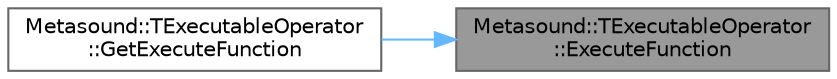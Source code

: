 digraph "Metasound::TExecutableOperator::ExecuteFunction"
{
 // INTERACTIVE_SVG=YES
 // LATEX_PDF_SIZE
  bgcolor="transparent";
  edge [fontname=Helvetica,fontsize=10,labelfontname=Helvetica,labelfontsize=10];
  node [fontname=Helvetica,fontsize=10,shape=box,height=0.2,width=0.4];
  rankdir="RL";
  Node1 [id="Node000001",label="Metasound::TExecutableOperator\l::ExecuteFunction",height=0.2,width=0.4,color="gray40", fillcolor="grey60", style="filled", fontcolor="black",tooltip=" "];
  Node1 -> Node2 [id="edge1_Node000001_Node000002",dir="back",color="steelblue1",style="solid",tooltip=" "];
  Node2 [id="Node000002",label="Metasound::TExecutableOperator\l::GetExecuteFunction",height=0.2,width=0.4,color="grey40", fillcolor="white", style="filled",URL="$de/ddb/classMetasound_1_1TExecutableOperator.html#ab634a7b2dc76b56dd7dae1938a434a15",tooltip="Return the execution function to call during graph execution."];
}
